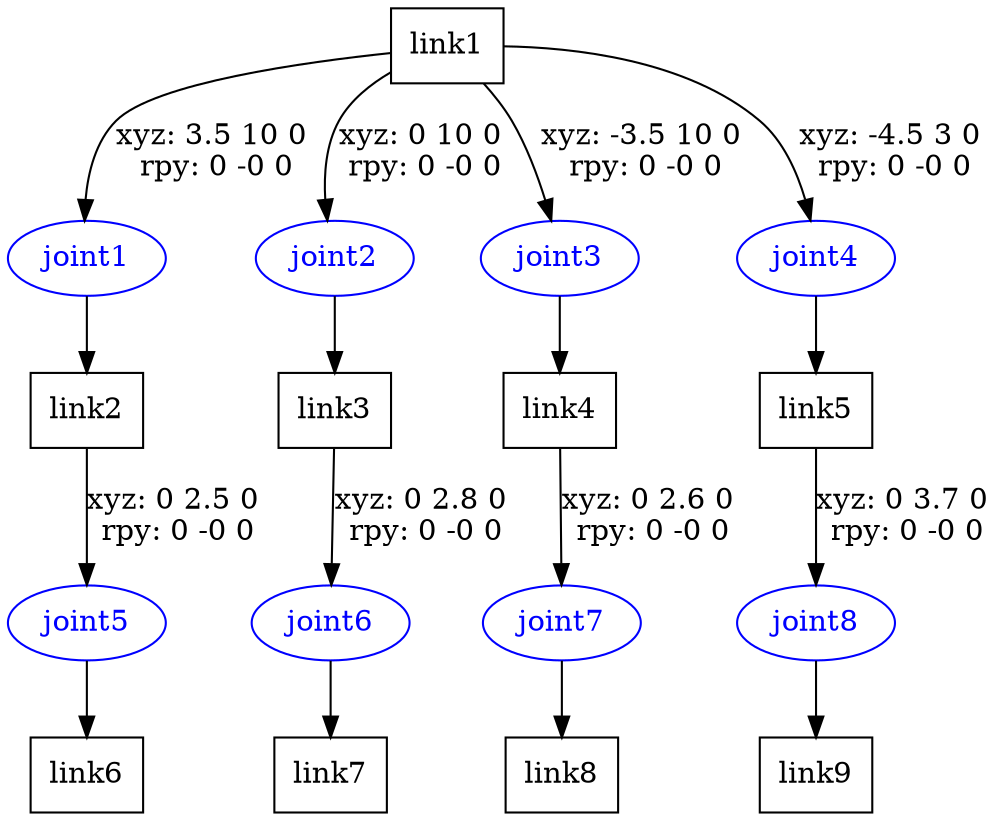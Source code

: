 digraph G {
node [shape=box];
"link1" [label="link1"];
"link2" [label="link2"];
"link6" [label="link6"];
"link3" [label="link3"];
"link7" [label="link7"];
"link4" [label="link4"];
"link8" [label="link8"];
"link5" [label="link5"];
"link9" [label="link9"];
node [shape=ellipse, color=blue, fontcolor=blue];
"link1" -> "joint1" [label="xyz: 3.5 10 0 \nrpy: 0 -0 0"]
"joint1" -> "link2"
"link2" -> "joint5" [label="xyz: 0 2.5 0 \nrpy: 0 -0 0"]
"joint5" -> "link6"
"link1" -> "joint2" [label="xyz: 0 10 0 \nrpy: 0 -0 0"]
"joint2" -> "link3"
"link3" -> "joint6" [label="xyz: 0 2.8 0 \nrpy: 0 -0 0"]
"joint6" -> "link7"
"link1" -> "joint3" [label="xyz: -3.5 10 0 \nrpy: 0 -0 0"]
"joint3" -> "link4"
"link4" -> "joint7" [label="xyz: 0 2.6 0 \nrpy: 0 -0 0"]
"joint7" -> "link8"
"link1" -> "joint4" [label="xyz: -4.5 3 0 \nrpy: 0 -0 0"]
"joint4" -> "link5"
"link5" -> "joint8" [label="xyz: 0 3.7 0 \nrpy: 0 -0 0"]
"joint8" -> "link9"
}
